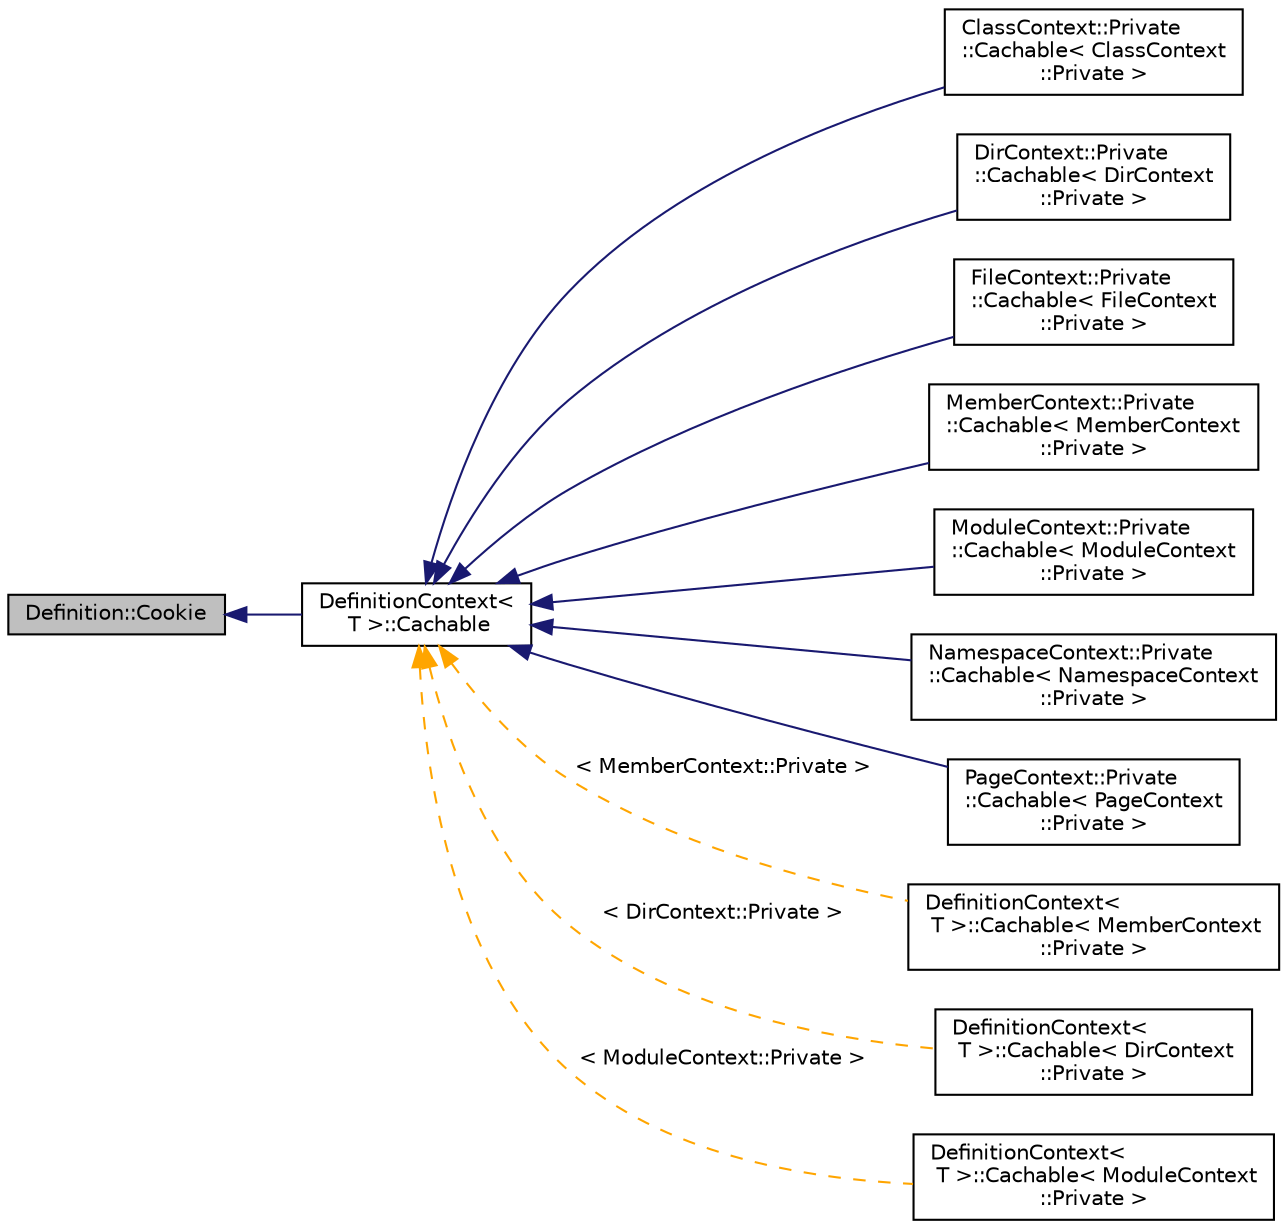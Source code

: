 digraph "Definition::Cookie"
{
 // INTERACTIVE_SVG=YES
 // LATEX_PDF_SIZE
  edge [fontname="Helvetica",fontsize="10",labelfontname="Helvetica",labelfontsize="10"];
  node [fontname="Helvetica",fontsize="10",shape=record];
  rankdir="LR";
  Node1 [label="Definition::Cookie",height=0.2,width=0.4,color="black", fillcolor="grey75", style="filled", fontcolor="black",tooltip=" "];
  Node1 -> Node2 [dir="back",color="midnightblue",fontsize="10",style="solid",fontname="Helvetica"];
  Node2 [label="DefinitionContext\<\l T \>::Cachable",height=0.2,width=0.4,color="black", fillcolor="white", style="filled",URL="$d9/d7b/struct_definition_context_1_1_cachable.html",tooltip=" "];
  Node2 -> Node3 [dir="back",color="midnightblue",fontsize="10",style="solid",fontname="Helvetica"];
  Node3 [label="ClassContext::Private\l::Cachable\< ClassContext\l::Private \>",height=0.2,width=0.4,color="black", fillcolor="white", style="filled",URL="$d5/dc4/struct_class_context_1_1_private_1_1_cachable.html",tooltip=" "];
  Node2 -> Node4 [dir="back",color="midnightblue",fontsize="10",style="solid",fontname="Helvetica"];
  Node4 [label="DirContext::Private\l::Cachable\< DirContext\l::Private \>",height=0.2,width=0.4,color="black", fillcolor="white", style="filled",URL="$d3/d0e/struct_dir_context_1_1_private_1_1_cachable.html",tooltip=" "];
  Node2 -> Node5 [dir="back",color="midnightblue",fontsize="10",style="solid",fontname="Helvetica"];
  Node5 [label="FileContext::Private\l::Cachable\< FileContext\l::Private \>",height=0.2,width=0.4,color="black", fillcolor="white", style="filled",URL="$d1/d8e/struct_file_context_1_1_private_1_1_cachable.html",tooltip=" "];
  Node2 -> Node6 [dir="back",color="midnightblue",fontsize="10",style="solid",fontname="Helvetica"];
  Node6 [label="MemberContext::Private\l::Cachable\< MemberContext\l::Private \>",height=0.2,width=0.4,color="black", fillcolor="white", style="filled",URL="$d7/d88/struct_member_context_1_1_private_1_1_cachable.html",tooltip=" "];
  Node2 -> Node7 [dir="back",color="midnightblue",fontsize="10",style="solid",fontname="Helvetica"];
  Node7 [label="ModuleContext::Private\l::Cachable\< ModuleContext\l::Private \>",height=0.2,width=0.4,color="black", fillcolor="white", style="filled",URL="$d4/deb/struct_module_context_1_1_private_1_1_cachable.html",tooltip=" "];
  Node2 -> Node8 [dir="back",color="midnightblue",fontsize="10",style="solid",fontname="Helvetica"];
  Node8 [label="NamespaceContext::Private\l::Cachable\< NamespaceContext\l::Private \>",height=0.2,width=0.4,color="black", fillcolor="white", style="filled",URL="$d1/d10/struct_namespace_context_1_1_private_1_1_cachable.html",tooltip=" "];
  Node2 -> Node9 [dir="back",color="midnightblue",fontsize="10",style="solid",fontname="Helvetica"];
  Node9 [label="PageContext::Private\l::Cachable\< PageContext\l::Private \>",height=0.2,width=0.4,color="black", fillcolor="white", style="filled",URL="$db/de3/struct_page_context_1_1_private_1_1_cachable.html",tooltip=" "];
  Node2 -> Node10 [dir="back",color="orange",fontsize="10",style="dashed",label=" \< MemberContext::Private \>" ,fontname="Helvetica"];
  Node10 [label="DefinitionContext\<\l T \>::Cachable\< MemberContext\l::Private \>",height=0.2,width=0.4,color="black", fillcolor="white", style="filled",URL="$d9/d7b/struct_definition_context_1_1_cachable.html",tooltip=" "];
  Node2 -> Node11 [dir="back",color="orange",fontsize="10",style="dashed",label=" \< DirContext::Private \>" ,fontname="Helvetica"];
  Node11 [label="DefinitionContext\<\l T \>::Cachable\< DirContext\l::Private \>",height=0.2,width=0.4,color="black", fillcolor="white", style="filled",URL="$d9/d7b/struct_definition_context_1_1_cachable.html",tooltip=" "];
  Node2 -> Node12 [dir="back",color="orange",fontsize="10",style="dashed",label=" \< ModuleContext::Private \>" ,fontname="Helvetica"];
  Node12 [label="DefinitionContext\<\l T \>::Cachable\< ModuleContext\l::Private \>",height=0.2,width=0.4,color="black", fillcolor="white", style="filled",URL="$d9/d7b/struct_definition_context_1_1_cachable.html",tooltip=" "];
}
